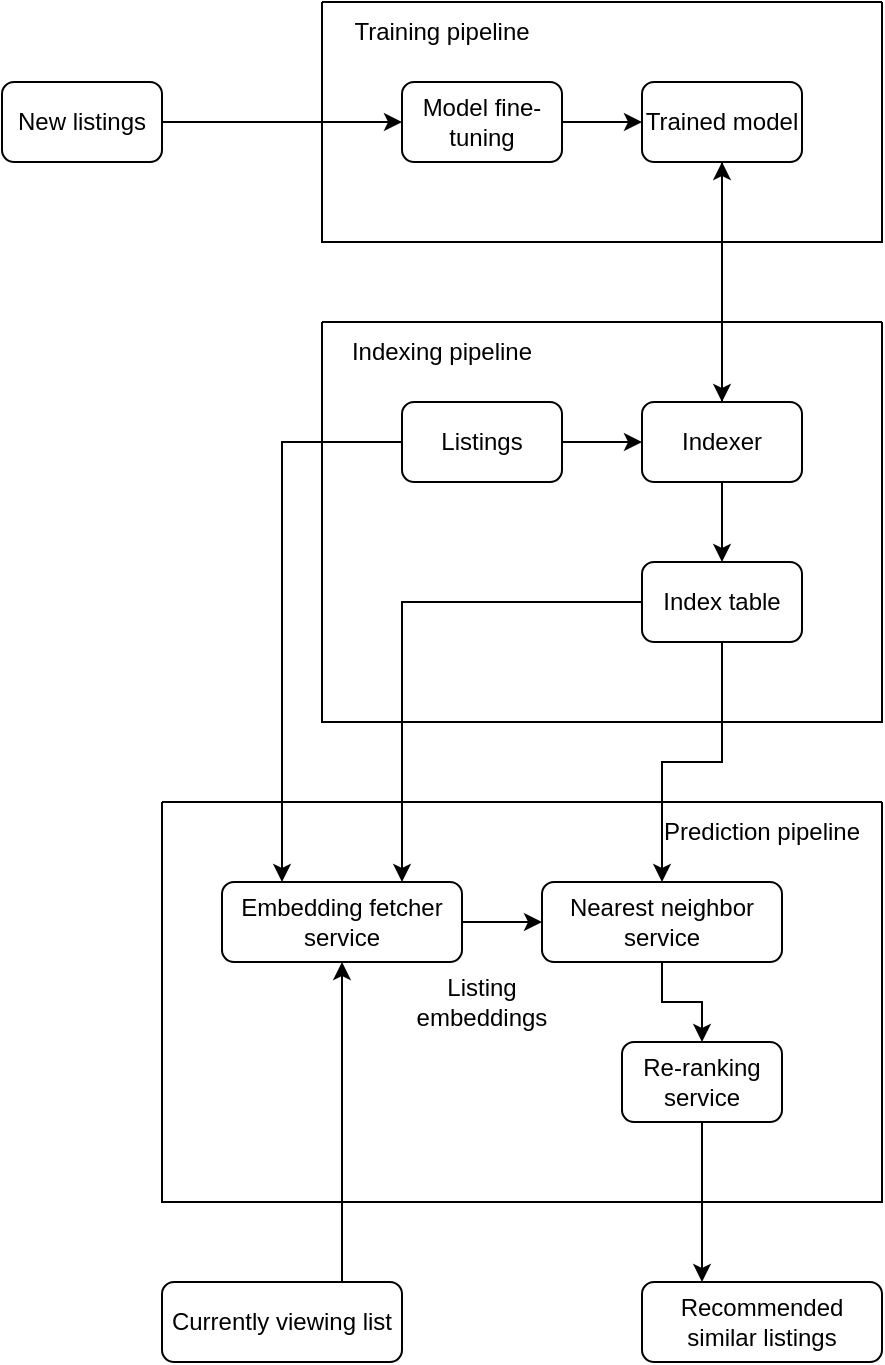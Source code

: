 <mxfile scale="1" border="0" version="28.2.3">
  <diagram id="JIO4U5yVURzNJD8ckPtT" name="Page-1">
    <mxGraphModel dx="976" dy="565" grid="1" gridSize="10" guides="1" tooltips="1" connect="1" arrows="1" fold="1" page="1" pageScale="1" pageWidth="850" pageHeight="1100" math="0" shadow="0">
      <root>
        <mxCell id="0" />
        <mxCell id="1" parent="0" />
        <mxCell id="oydF-h_raNgV6xe0kJm8-17" style="edgeStyle=orthogonalEdgeStyle;rounded=0;orthogonalLoop=1;jettySize=auto;html=1;exitX=1;exitY=0.5;exitDx=0;exitDy=0;" parent="1" source="oydF-h_raNgV6xe0kJm8-1" target="oydF-h_raNgV6xe0kJm8-3" edge="1">
          <mxGeometry relative="1" as="geometry" />
        </mxCell>
        <mxCell id="oydF-h_raNgV6xe0kJm8-1" value="New listings" style="rounded=1;whiteSpace=wrap;html=1;" parent="1" vertex="1">
          <mxGeometry x="200" y="120" width="80" height="40" as="geometry" />
        </mxCell>
        <mxCell id="oydF-h_raNgV6xe0kJm8-2" value="" style="swimlane;startSize=0;" parent="1" vertex="1">
          <mxGeometry x="360" y="80" width="280" height="120" as="geometry" />
        </mxCell>
        <mxCell id="oydF-h_raNgV6xe0kJm8-20" style="edgeStyle=orthogonalEdgeStyle;rounded=0;orthogonalLoop=1;jettySize=auto;html=1;exitX=1;exitY=0.5;exitDx=0;exitDy=0;entryX=0;entryY=0.5;entryDx=0;entryDy=0;" parent="oydF-h_raNgV6xe0kJm8-2" source="oydF-h_raNgV6xe0kJm8-3" target="oydF-h_raNgV6xe0kJm8-4" edge="1">
          <mxGeometry relative="1" as="geometry" />
        </mxCell>
        <mxCell id="oydF-h_raNgV6xe0kJm8-3" value="Model fine-tuning" style="rounded=1;whiteSpace=wrap;html=1;" parent="oydF-h_raNgV6xe0kJm8-2" vertex="1">
          <mxGeometry x="40" y="40" width="80" height="40" as="geometry" />
        </mxCell>
        <mxCell id="oydF-h_raNgV6xe0kJm8-4" value="Trained model" style="rounded=1;whiteSpace=wrap;html=1;" parent="oydF-h_raNgV6xe0kJm8-2" vertex="1">
          <mxGeometry x="160" y="40" width="80" height="40" as="geometry" />
        </mxCell>
        <mxCell id="oydF-h_raNgV6xe0kJm8-18" value="Training pipeline" style="text;html=1;align=center;verticalAlign=middle;whiteSpace=wrap;rounded=0;" parent="oydF-h_raNgV6xe0kJm8-2" vertex="1">
          <mxGeometry width="120" height="30" as="geometry" />
        </mxCell>
        <mxCell id="oydF-h_raNgV6xe0kJm8-6" value="" style="swimlane;startSize=0;" parent="1" vertex="1">
          <mxGeometry x="360" y="240" width="280" height="200" as="geometry" />
        </mxCell>
        <mxCell id="SVxzRoL_lNVSKU7cxNxw-1" style="edgeStyle=orthogonalEdgeStyle;rounded=0;orthogonalLoop=1;jettySize=auto;html=1;exitX=1;exitY=0.5;exitDx=0;exitDy=0;entryX=0.5;entryY=1;entryDx=0;entryDy=0;" parent="oydF-h_raNgV6xe0kJm8-6" source="oydF-h_raNgV6xe0kJm8-7" target="oydF-h_raNgV6xe0kJm8-8" edge="1">
          <mxGeometry relative="1" as="geometry" />
        </mxCell>
        <mxCell id="oydF-h_raNgV6xe0kJm8-7" value="Listings" style="rounded=1;whiteSpace=wrap;html=1;" parent="oydF-h_raNgV6xe0kJm8-6" vertex="1">
          <mxGeometry x="40" y="40" width="80" height="40" as="geometry" />
        </mxCell>
        <mxCell id="SVxzRoL_lNVSKU7cxNxw-3" style="edgeStyle=orthogonalEdgeStyle;rounded=0;orthogonalLoop=1;jettySize=auto;html=1;exitX=1;exitY=0.5;exitDx=0;exitDy=0;entryX=0.5;entryY=0;entryDx=0;entryDy=0;" parent="oydF-h_raNgV6xe0kJm8-6" source="oydF-h_raNgV6xe0kJm8-8" target="oydF-h_raNgV6xe0kJm8-9" edge="1">
          <mxGeometry relative="1" as="geometry" />
        </mxCell>
        <mxCell id="oydF-h_raNgV6xe0kJm8-8" value="Indexer" style="rounded=1;whiteSpace=wrap;html=1;direction=south;" parent="oydF-h_raNgV6xe0kJm8-6" vertex="1">
          <mxGeometry x="160" y="40" width="80" height="40" as="geometry" />
        </mxCell>
        <mxCell id="oydF-h_raNgV6xe0kJm8-9" value="Index table" style="rounded=1;whiteSpace=wrap;html=1;" parent="oydF-h_raNgV6xe0kJm8-6" vertex="1">
          <mxGeometry x="160" y="120" width="80" height="40" as="geometry" />
        </mxCell>
        <mxCell id="oydF-h_raNgV6xe0kJm8-19" value="Indexing pipeline" style="text;html=1;align=center;verticalAlign=middle;whiteSpace=wrap;rounded=0;" parent="oydF-h_raNgV6xe0kJm8-6" vertex="1">
          <mxGeometry width="120" height="30" as="geometry" />
        </mxCell>
        <mxCell id="oydF-h_raNgV6xe0kJm8-10" value="" style="swimlane;startSize=0;" parent="1" vertex="1">
          <mxGeometry x="280" y="480" width="360" height="200" as="geometry" />
        </mxCell>
        <mxCell id="SVxzRoL_lNVSKU7cxNxw-11" style="edgeStyle=orthogonalEdgeStyle;rounded=0;orthogonalLoop=1;jettySize=auto;html=1;exitX=1;exitY=0.5;exitDx=0;exitDy=0;entryX=0;entryY=0.5;entryDx=0;entryDy=0;" parent="oydF-h_raNgV6xe0kJm8-10" source="oydF-h_raNgV6xe0kJm8-11" target="oydF-h_raNgV6xe0kJm8-13" edge="1">
          <mxGeometry relative="1" as="geometry" />
        </mxCell>
        <mxCell id="oydF-h_raNgV6xe0kJm8-11" value="Embedding fetcher service" style="rounded=1;whiteSpace=wrap;html=1;" parent="oydF-h_raNgV6xe0kJm8-10" vertex="1">
          <mxGeometry x="30" y="40" width="120" height="40" as="geometry" />
        </mxCell>
        <mxCell id="oydF-h_raNgV6xe0kJm8-31" style="edgeStyle=orthogonalEdgeStyle;rounded=0;orthogonalLoop=1;jettySize=auto;html=1;exitX=0.5;exitY=1;exitDx=0;exitDy=0;" parent="oydF-h_raNgV6xe0kJm8-10" source="oydF-h_raNgV6xe0kJm8-13" target="oydF-h_raNgV6xe0kJm8-14" edge="1">
          <mxGeometry relative="1" as="geometry" />
        </mxCell>
        <mxCell id="oydF-h_raNgV6xe0kJm8-13" value="Nearest neighbor service" style="rounded=1;whiteSpace=wrap;html=1;" parent="oydF-h_raNgV6xe0kJm8-10" vertex="1">
          <mxGeometry x="190" y="40" width="120" height="40" as="geometry" />
        </mxCell>
        <mxCell id="oydF-h_raNgV6xe0kJm8-14" value="Re-ranking service" style="rounded=1;whiteSpace=wrap;html=1;" parent="oydF-h_raNgV6xe0kJm8-10" vertex="1">
          <mxGeometry x="230" y="120" width="80" height="40" as="geometry" />
        </mxCell>
        <mxCell id="oydF-h_raNgV6xe0kJm8-33" value="Prediction pipeline" style="text;html=1;align=center;verticalAlign=middle;whiteSpace=wrap;rounded=0;" parent="oydF-h_raNgV6xe0kJm8-10" vertex="1">
          <mxGeometry x="240" width="120" height="30" as="geometry" />
        </mxCell>
        <mxCell id="SVxzRoL_lNVSKU7cxNxw-9" value="Listing embeddings" style="text;html=1;align=center;verticalAlign=middle;whiteSpace=wrap;rounded=0;" parent="oydF-h_raNgV6xe0kJm8-10" vertex="1">
          <mxGeometry x="120" y="80" width="80" height="40" as="geometry" />
        </mxCell>
        <mxCell id="oydF-h_raNgV6xe0kJm8-15" value="Recommended similar listings" style="rounded=1;whiteSpace=wrap;html=1;" parent="1" vertex="1">
          <mxGeometry x="520" y="720" width="120" height="40" as="geometry" />
        </mxCell>
        <mxCell id="DeRc0hr3SJDabbs1tC-y-3" style="edgeStyle=orthogonalEdgeStyle;rounded=0;orthogonalLoop=1;jettySize=auto;html=1;exitX=0.75;exitY=0;exitDx=0;exitDy=0;entryX=0.5;entryY=1;entryDx=0;entryDy=0;" edge="1" parent="1" source="oydF-h_raNgV6xe0kJm8-16" target="oydF-h_raNgV6xe0kJm8-11">
          <mxGeometry relative="1" as="geometry" />
        </mxCell>
        <mxCell id="oydF-h_raNgV6xe0kJm8-16" value="Currently viewing list" style="rounded=1;whiteSpace=wrap;html=1;" parent="1" vertex="1">
          <mxGeometry x="280" y="720" width="120" height="40" as="geometry" />
        </mxCell>
        <mxCell id="oydF-h_raNgV6xe0kJm8-27" style="edgeStyle=orthogonalEdgeStyle;rounded=0;orthogonalLoop=1;jettySize=auto;html=1;exitX=0;exitY=0.5;exitDx=0;exitDy=0;entryX=0.75;entryY=0;entryDx=0;entryDy=0;" parent="1" source="oydF-h_raNgV6xe0kJm8-9" target="oydF-h_raNgV6xe0kJm8-11" edge="1">
          <mxGeometry relative="1" as="geometry" />
        </mxCell>
        <mxCell id="oydF-h_raNgV6xe0kJm8-30" style="edgeStyle=orthogonalEdgeStyle;rounded=0;orthogonalLoop=1;jettySize=auto;html=1;exitX=0.5;exitY=1;exitDx=0;exitDy=0;" parent="1" source="oydF-h_raNgV6xe0kJm8-9" target="oydF-h_raNgV6xe0kJm8-13" edge="1">
          <mxGeometry relative="1" as="geometry" />
        </mxCell>
        <mxCell id="SVxzRoL_lNVSKU7cxNxw-4" style="edgeStyle=orthogonalEdgeStyle;rounded=0;orthogonalLoop=1;jettySize=auto;html=1;exitX=0.5;exitY=1;exitDx=0;exitDy=0;" parent="1" source="oydF-h_raNgV6xe0kJm8-4" target="oydF-h_raNgV6xe0kJm8-8" edge="1">
          <mxGeometry relative="1" as="geometry" />
        </mxCell>
        <mxCell id="SVxzRoL_lNVSKU7cxNxw-5" style="edgeStyle=orthogonalEdgeStyle;rounded=0;orthogonalLoop=1;jettySize=auto;html=1;exitX=0;exitY=0.5;exitDx=0;exitDy=0;entryX=0.5;entryY=1;entryDx=0;entryDy=0;" parent="1" source="oydF-h_raNgV6xe0kJm8-8" target="oydF-h_raNgV6xe0kJm8-4" edge="1">
          <mxGeometry relative="1" as="geometry" />
        </mxCell>
        <mxCell id="SVxzRoL_lNVSKU7cxNxw-10" style="edgeStyle=orthogonalEdgeStyle;rounded=0;orthogonalLoop=1;jettySize=auto;html=1;exitX=0;exitY=0.5;exitDx=0;exitDy=0;entryX=0.25;entryY=0;entryDx=0;entryDy=0;" parent="1" source="oydF-h_raNgV6xe0kJm8-7" target="oydF-h_raNgV6xe0kJm8-11" edge="1">
          <mxGeometry relative="1" as="geometry" />
        </mxCell>
        <mxCell id="DeRc0hr3SJDabbs1tC-y-2" style="edgeStyle=orthogonalEdgeStyle;rounded=0;orthogonalLoop=1;jettySize=auto;html=1;exitX=0.5;exitY=1;exitDx=0;exitDy=0;entryX=0.25;entryY=0;entryDx=0;entryDy=0;" edge="1" parent="1" source="oydF-h_raNgV6xe0kJm8-14" target="oydF-h_raNgV6xe0kJm8-15">
          <mxGeometry relative="1" as="geometry" />
        </mxCell>
      </root>
    </mxGraphModel>
  </diagram>
</mxfile>
